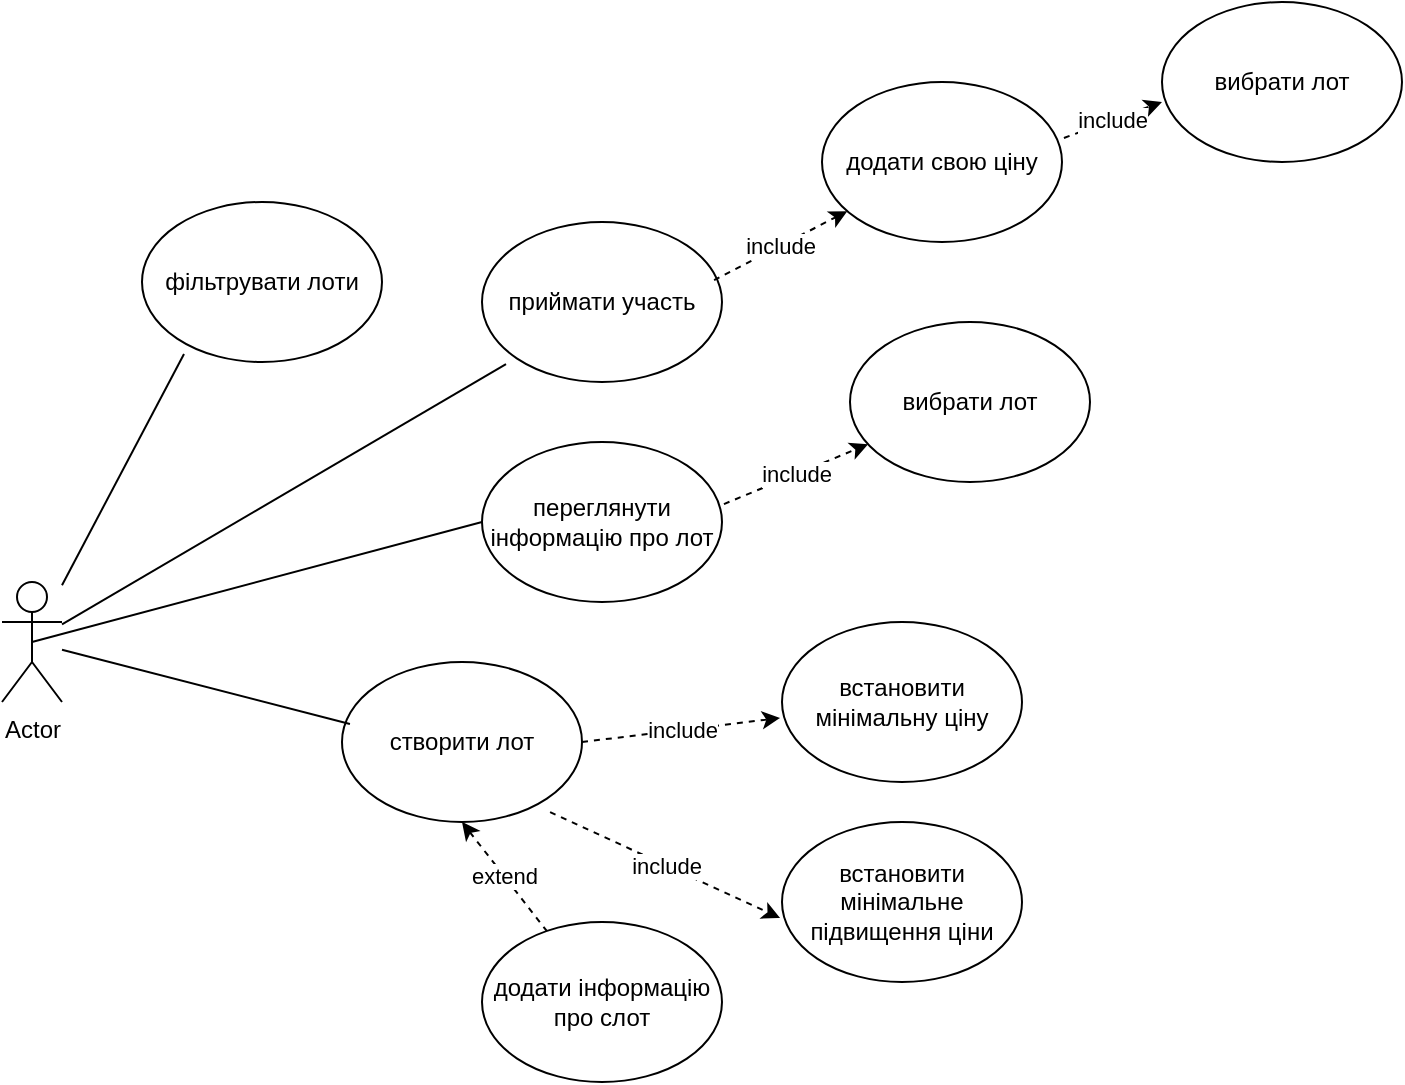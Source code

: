 <mxfile version="23.1.1" type="github">
  <diagram name="Сторінка-1" id="E9zWhSGrvhwnr94Sfmps">
    <mxGraphModel dx="870" dy="747" grid="1" gridSize="10" guides="1" tooltips="1" connect="1" arrows="1" fold="1" page="1" pageScale="1" pageWidth="827" pageHeight="1169" math="0" shadow="0">
      <root>
        <mxCell id="0" />
        <mxCell id="1" parent="0" />
        <mxCell id="yMxyKzQ8elcNPwjbgPWU-1" value="Actor" style="shape=umlActor;verticalLabelPosition=bottom;verticalAlign=top;html=1;outlineConnect=0;" parent="1" vertex="1">
          <mxGeometry x="100" y="320" width="30" height="60" as="geometry" />
        </mxCell>
        <mxCell id="yMxyKzQ8elcNPwjbgPWU-2" value="фільтрувати лоти" style="ellipse;whiteSpace=wrap;html=1;" parent="1" vertex="1">
          <mxGeometry x="170" y="130" width="120" height="80" as="geometry" />
        </mxCell>
        <mxCell id="yMxyKzQ8elcNPwjbgPWU-3" value="переглянути інформацію про лот" style="ellipse;whiteSpace=wrap;html=1;" parent="1" vertex="1">
          <mxGeometry x="340" y="250" width="120" height="80" as="geometry" />
        </mxCell>
        <mxCell id="yMxyKzQ8elcNPwjbgPWU-4" value="додати свою ціну" style="ellipse;whiteSpace=wrap;html=1;" parent="1" vertex="1">
          <mxGeometry x="510" y="70" width="120" height="80" as="geometry" />
        </mxCell>
        <mxCell id="yMxyKzQ8elcNPwjbgPWU-5" value="встановити мінімальну ціну" style="ellipse;whiteSpace=wrap;html=1;" parent="1" vertex="1">
          <mxGeometry x="490" y="340" width="120" height="80" as="geometry" />
        </mxCell>
        <mxCell id="yMxyKzQ8elcNPwjbgPWU-6" value="додати інформацію про слот" style="ellipse;whiteSpace=wrap;html=1;" parent="1" vertex="1">
          <mxGeometry x="340" y="490" width="120" height="80" as="geometry" />
        </mxCell>
        <mxCell id="yMxyKzQ8elcNPwjbgPWU-7" value="створити лот" style="ellipse;whiteSpace=wrap;html=1;" parent="1" vertex="1">
          <mxGeometry x="270" y="360" width="120" height="80" as="geometry" />
        </mxCell>
        <mxCell id="yMxyKzQ8elcNPwjbgPWU-8" value="приймати участь" style="ellipse;whiteSpace=wrap;html=1;" parent="1" vertex="1">
          <mxGeometry x="340" y="140" width="120" height="80" as="geometry" />
        </mxCell>
        <mxCell id="yMxyKzQ8elcNPwjbgPWU-9" value="" style="endArrow=none;html=1;rounded=0;entryX=0.175;entryY=0.95;entryDx=0;entryDy=0;entryPerimeter=0;" parent="1" source="yMxyKzQ8elcNPwjbgPWU-1" target="yMxyKzQ8elcNPwjbgPWU-2" edge="1">
          <mxGeometry width="50" height="50" relative="1" as="geometry">
            <mxPoint x="150" y="310" as="sourcePoint" />
            <mxPoint x="200" y="260" as="targetPoint" />
          </mxGeometry>
        </mxCell>
        <mxCell id="yMxyKzQ8elcNPwjbgPWU-10" value="" style="endArrow=none;html=1;rounded=0;entryX=0.1;entryY=0.888;entryDx=0;entryDy=0;entryPerimeter=0;" parent="1" source="yMxyKzQ8elcNPwjbgPWU-1" target="yMxyKzQ8elcNPwjbgPWU-8" edge="1">
          <mxGeometry width="50" height="50" relative="1" as="geometry">
            <mxPoint x="180" y="360" as="sourcePoint" />
            <mxPoint x="230" y="310" as="targetPoint" />
          </mxGeometry>
        </mxCell>
        <mxCell id="yMxyKzQ8elcNPwjbgPWU-11" value="" style="endArrow=none;html=1;rounded=0;exitX=0.5;exitY=0.5;exitDx=0;exitDy=0;exitPerimeter=0;entryX=0;entryY=0.5;entryDx=0;entryDy=0;" parent="1" source="yMxyKzQ8elcNPwjbgPWU-1" target="yMxyKzQ8elcNPwjbgPWU-3" edge="1">
          <mxGeometry width="50" height="50" relative="1" as="geometry">
            <mxPoint x="280" y="360" as="sourcePoint" />
            <mxPoint x="330" y="310" as="targetPoint" />
          </mxGeometry>
        </mxCell>
        <mxCell id="yMxyKzQ8elcNPwjbgPWU-16" value="include" style="endArrow=classic;dashed=1;html=1;rounded=0;startArrow=none;startFill=0;endFill=1;exitX=0.967;exitY=0.363;exitDx=0;exitDy=0;exitPerimeter=0;" parent="1" source="yMxyKzQ8elcNPwjbgPWU-8" target="yMxyKzQ8elcNPwjbgPWU-4" edge="1">
          <mxGeometry width="50" height="50" relative="1" as="geometry">
            <mxPoint x="670" y="180" as="sourcePoint" />
            <mxPoint x="540" y="160" as="targetPoint" />
          </mxGeometry>
        </mxCell>
        <mxCell id="yMxyKzQ8elcNPwjbgPWU-19" value="вибрати лот" style="ellipse;whiteSpace=wrap;html=1;" parent="1" vertex="1">
          <mxGeometry x="524" y="190" width="120" height="80" as="geometry" />
        </mxCell>
        <mxCell id="yMxyKzQ8elcNPwjbgPWU-20" value="include" style="endArrow=classic;dashed=1;html=1;rounded=0;startArrow=none;startFill=0;endFill=1;exitX=1.008;exitY=0.388;exitDx=0;exitDy=0;exitPerimeter=0;" parent="1" source="yMxyKzQ8elcNPwjbgPWU-3" target="yMxyKzQ8elcNPwjbgPWU-19" edge="1">
          <mxGeometry width="50" height="50" relative="1" as="geometry">
            <mxPoint x="470" y="289" as="sourcePoint" />
            <mxPoint x="554" y="280" as="targetPoint" />
          </mxGeometry>
        </mxCell>
        <mxCell id="yMxyKzQ8elcNPwjbgPWU-21" value="вибрати лот" style="ellipse;whiteSpace=wrap;html=1;" parent="1" vertex="1">
          <mxGeometry x="680" y="30" width="120" height="80" as="geometry" />
        </mxCell>
        <mxCell id="yMxyKzQ8elcNPwjbgPWU-23" value="" style="endArrow=none;html=1;rounded=0;entryX=0.033;entryY=0.388;entryDx=0;entryDy=0;entryPerimeter=0;" parent="1" source="yMxyKzQ8elcNPwjbgPWU-1" target="yMxyKzQ8elcNPwjbgPWU-7" edge="1">
          <mxGeometry width="50" height="50" relative="1" as="geometry">
            <mxPoint x="120" y="440" as="sourcePoint" />
            <mxPoint x="170" y="390" as="targetPoint" />
          </mxGeometry>
        </mxCell>
        <mxCell id="yMxyKzQ8elcNPwjbgPWU-24" value="include" style="endArrow=classic;dashed=1;html=1;rounded=0;startArrow=none;startFill=0;endFill=1;exitX=1;exitY=0.5;exitDx=0;exitDy=0;entryX=-0.008;entryY=0.6;entryDx=0;entryDy=0;entryPerimeter=0;" parent="1" source="yMxyKzQ8elcNPwjbgPWU-7" target="yMxyKzQ8elcNPwjbgPWU-5" edge="1">
          <mxGeometry width="50" height="50" relative="1" as="geometry">
            <mxPoint x="404" y="415" as="sourcePoint" />
            <mxPoint x="480" y="390" as="targetPoint" />
          </mxGeometry>
        </mxCell>
        <mxCell id="yMxyKzQ8elcNPwjbgPWU-25" value="встановити мінімальне підвищення ціни&lt;br&gt;" style="ellipse;whiteSpace=wrap;html=1;" parent="1" vertex="1">
          <mxGeometry x="490" y="440" width="120" height="80" as="geometry" />
        </mxCell>
        <mxCell id="yMxyKzQ8elcNPwjbgPWU-26" value="include" style="endArrow=classic;dashed=1;html=1;rounded=0;startArrow=none;startFill=0;endFill=1;exitX=0.867;exitY=0.938;exitDx=0;exitDy=0;entryX=-0.008;entryY=0.6;entryDx=0;entryDy=0;entryPerimeter=0;exitPerimeter=0;" parent="1" source="yMxyKzQ8elcNPwjbgPWU-7" target="yMxyKzQ8elcNPwjbgPWU-25" edge="1">
          <mxGeometry width="50" height="50" relative="1" as="geometry">
            <mxPoint x="380" y="500" as="sourcePoint" />
            <mxPoint x="470" y="490" as="targetPoint" />
          </mxGeometry>
        </mxCell>
        <mxCell id="yMxyKzQ8elcNPwjbgPWU-27" value="extend" style="endArrow=none;dashed=1;html=1;rounded=0;startArrow=classic;startFill=1;endFill=0;exitX=0.5;exitY=1;exitDx=0;exitDy=0;" parent="1" source="yMxyKzQ8elcNPwjbgPWU-7" target="yMxyKzQ8elcNPwjbgPWU-6" edge="1">
          <mxGeometry width="50" height="50" relative="1" as="geometry">
            <mxPoint x="347" y="520" as="sourcePoint" />
            <mxPoint x="414" y="490" as="targetPoint" />
          </mxGeometry>
        </mxCell>
        <mxCell id="wWizHaUcwNJsy219Fgrh-1" value="include" style="endArrow=classic;dashed=1;html=1;rounded=0;startArrow=none;startFill=0;endFill=1;exitX=1.008;exitY=0.35;exitDx=0;exitDy=0;exitPerimeter=0;entryX=0;entryY=0.625;entryDx=0;entryDy=0;entryPerimeter=0;" edge="1" parent="1" source="yMxyKzQ8elcNPwjbgPWU-4" target="yMxyKzQ8elcNPwjbgPWU-21">
          <mxGeometry width="50" height="50" relative="1" as="geometry">
            <mxPoint x="640" y="94" as="sourcePoint" />
            <mxPoint x="707" y="60" as="targetPoint" />
          </mxGeometry>
        </mxCell>
      </root>
    </mxGraphModel>
  </diagram>
</mxfile>
